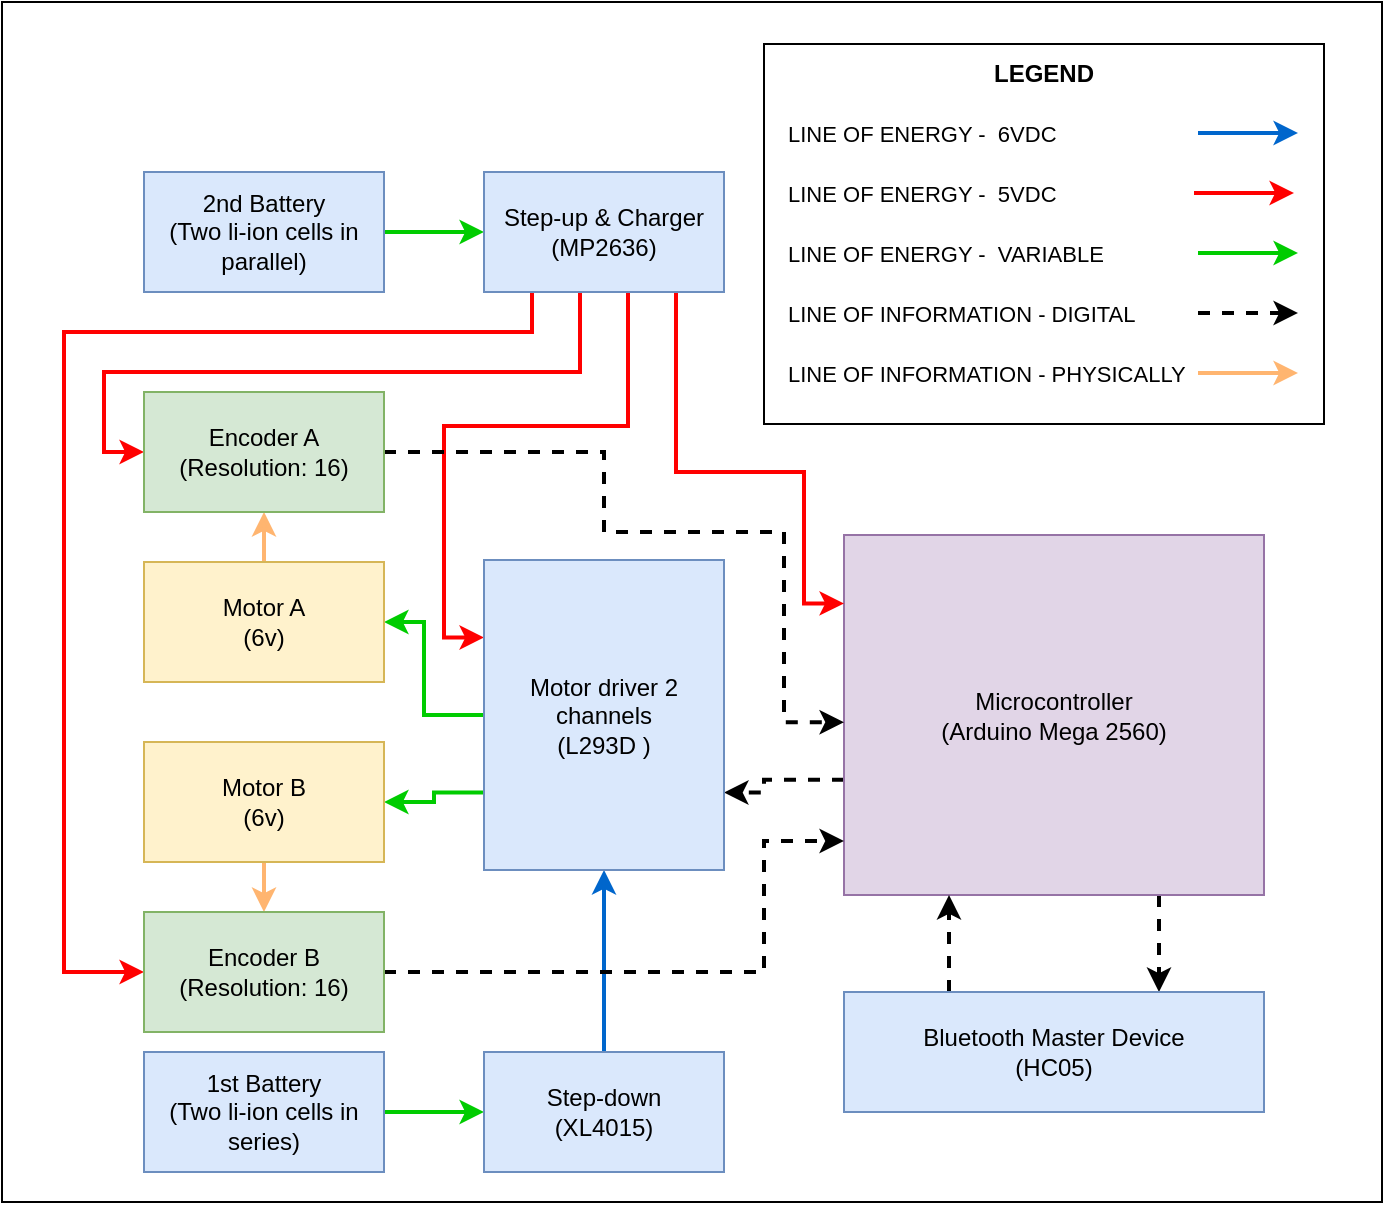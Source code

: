 <mxfile version="18.0.6" type="device"><diagram id="GPorM07BpeiPORm6hf3p" name="Página-1"><mxGraphModel dx="1108" dy="3079" grid="1" gridSize="10" guides="1" tooltips="1" connect="1" arrows="1" fold="1" page="1" pageScale="1" pageWidth="827" pageHeight="1169" math="0" shadow="0"><root><mxCell id="0"/><mxCell id="1" parent="0"/><mxCell id="EYzhn7h5ouvclwRBTg5X-47" value="" style="rounded=0;whiteSpace=wrap;html=1;fontSize=11;" vertex="1" parent="1"><mxGeometry x="679" y="-1385" width="690" height="600" as="geometry"/></mxCell><mxCell id="EYzhn7h5ouvclwRBTg5X-14" style="edgeStyle=orthogonalEdgeStyle;rounded=0;orthogonalLoop=1;jettySize=auto;html=1;exitX=0;exitY=0.68;exitDx=0;exitDy=0;entryX=1;entryY=0.75;entryDx=0;entryDy=0;strokeColor=#000000;dashed=1;strokeWidth=2;exitPerimeter=0;" edge="1" parent="1" source="24zMaMPlb5H4vlX6F6JS-1" target="24zMaMPlb5H4vlX6F6JS-6"><mxGeometry relative="1" as="geometry"><Array as="points"><mxPoint x="1060" y="-996"/><mxPoint x="1060" y="-990"/></Array></mxGeometry></mxCell><mxCell id="EYzhn7h5ouvclwRBTg5X-51" style="edgeStyle=orthogonalEdgeStyle;rounded=0;orthogonalLoop=1;jettySize=auto;html=1;exitX=0.75;exitY=1;exitDx=0;exitDy=0;exitPerimeter=0;entryX=0.75;entryY=0;entryDx=0;entryDy=0;fontSize=11;strokeColor=#000000;strokeWidth=2;dashed=1;" edge="1" parent="1" source="24zMaMPlb5H4vlX6F6JS-1" target="EYzhn7h5ouvclwRBTg5X-49"><mxGeometry relative="1" as="geometry"/></mxCell><mxCell id="24zMaMPlb5H4vlX6F6JS-1" value="Microcontroller&lt;br&gt;(Arduino Mega 2560)" style="rounded=0;whiteSpace=wrap;html=1;fillColor=#e1d5e7;strokeColor=#9673a6;points=[[0,0,0,0,0],[0,0.19,0,0,0],[0,0.36,0,0,0],[0,0.52,0,0,0],[0,0.68,0,0,0],[0,0.85,0,0,0],[0,1,0,0,0],[0.25,0,0,0,0],[0.25,1,0,0,0],[0.5,0,0,0,0],[0.5,1,0,0,0],[0.75,0,0,0,0],[0.75,1,0,0,0],[1,0,0,0,0],[1,0.25,0,0,0],[1,0.5,0,0,0],[1,0.75,0,0,0],[1,1,0,0,0]];" parent="1" vertex="1"><mxGeometry x="1100" y="-1118.5" width="210" height="180" as="geometry"/></mxCell><mxCell id="EYzhn7h5ouvclwRBTg5X-7" style="edgeStyle=orthogonalEdgeStyle;rounded=0;orthogonalLoop=1;jettySize=auto;html=1;exitX=1;exitY=0.5;exitDx=0;exitDy=0;entryX=0;entryY=0.5;entryDx=0;entryDy=0;strokeColor=#00CC00;strokeWidth=2;" edge="1" parent="1" source="24zMaMPlb5H4vlX6F6JS-2" target="24zMaMPlb5H4vlX6F6JS-4"><mxGeometry relative="1" as="geometry"/></mxCell><mxCell id="24zMaMPlb5H4vlX6F6JS-2" value="1st Battery&lt;br&gt;(Two li-ion cells in series)" style="rounded=0;whiteSpace=wrap;html=1;fillColor=#dae8fc;strokeColor=#6c8ebf;" parent="1" vertex="1"><mxGeometry x="750" y="-860" width="120" height="60" as="geometry"/></mxCell><mxCell id="EYzhn7h5ouvclwRBTg5X-6" style="edgeStyle=orthogonalEdgeStyle;rounded=0;orthogonalLoop=1;jettySize=auto;html=1;exitX=1;exitY=0.5;exitDx=0;exitDy=0;entryX=0;entryY=0.5;entryDx=0;entryDy=0;strokeColor=#00CC00;strokeWidth=2;entryPerimeter=0;" edge="1" parent="1" source="24zMaMPlb5H4vlX6F6JS-3" target="24zMaMPlb5H4vlX6F6JS-5"><mxGeometry relative="1" as="geometry"/></mxCell><mxCell id="24zMaMPlb5H4vlX6F6JS-3" value="2nd Battery&lt;br&gt;(Two li-ion cells in parallel)" style="rounded=0;whiteSpace=wrap;html=1;fillColor=#dae8fc;strokeColor=#6c8ebf;" parent="1" vertex="1"><mxGeometry x="750" y="-1300" width="120" height="60" as="geometry"/></mxCell><mxCell id="EYzhn7h5ouvclwRBTg5X-8" style="edgeStyle=orthogonalEdgeStyle;rounded=0;orthogonalLoop=1;jettySize=auto;html=1;exitX=0.5;exitY=0;exitDx=0;exitDy=0;entryX=0.5;entryY=1;entryDx=0;entryDy=0;strokeColor=#0066CC;strokeWidth=2;" edge="1" parent="1" source="24zMaMPlb5H4vlX6F6JS-4" target="24zMaMPlb5H4vlX6F6JS-6"><mxGeometry relative="1" as="geometry"/></mxCell><mxCell id="24zMaMPlb5H4vlX6F6JS-4" value="Step-down&lt;br&gt;(XL4015)" style="rounded=0;whiteSpace=wrap;html=1;fillColor=#dae8fc;strokeColor=#6c8ebf;" parent="1" vertex="1"><mxGeometry x="920" y="-860" width="120" height="60" as="geometry"/></mxCell><mxCell id="EYzhn7h5ouvclwRBTg5X-10" style="edgeStyle=orthogonalEdgeStyle;rounded=0;orthogonalLoop=1;jettySize=auto;html=1;exitX=0.4;exitY=1;exitDx=0;exitDy=0;exitPerimeter=0;entryX=0;entryY=0.5;entryDx=0;entryDy=0;strokeColor=#FF0000;strokeWidth=2;" edge="1" parent="1" source="24zMaMPlb5H4vlX6F6JS-5" target="EYzhn7h5ouvclwRBTg5X-1"><mxGeometry relative="1" as="geometry"><Array as="points"><mxPoint x="968" y="-1200"/><mxPoint x="730" y="-1200"/><mxPoint x="730" y="-1160"/></Array></mxGeometry></mxCell><mxCell id="EYzhn7h5ouvclwRBTg5X-13" style="edgeStyle=orthogonalEdgeStyle;rounded=0;orthogonalLoop=1;jettySize=auto;html=1;exitX=0.8;exitY=1;exitDx=0;exitDy=0;exitPerimeter=0;entryX=0;entryY=0.19;entryDx=0;entryDy=0;strokeColor=#FF0000;strokeWidth=2;entryPerimeter=0;" edge="1" parent="1" source="24zMaMPlb5H4vlX6F6JS-5" target="24zMaMPlb5H4vlX6F6JS-1"><mxGeometry relative="1" as="geometry"><Array as="points"><mxPoint x="1016" y="-1150"/><mxPoint x="1080" y="-1150"/><mxPoint x="1080" y="-1084"/></Array></mxGeometry></mxCell><mxCell id="EYzhn7h5ouvclwRBTg5X-15" style="edgeStyle=orthogonalEdgeStyle;rounded=0;orthogonalLoop=1;jettySize=auto;html=1;exitX=0.2;exitY=1;exitDx=0;exitDy=0;exitPerimeter=0;entryX=0;entryY=0.5;entryDx=0;entryDy=0;strokeColor=#FF0000;strokeWidth=2;" edge="1" parent="1" source="24zMaMPlb5H4vlX6F6JS-5" target="EYzhn7h5ouvclwRBTg5X-2"><mxGeometry relative="1" as="geometry"><Array as="points"><mxPoint x="944" y="-1220"/><mxPoint x="710" y="-1220"/><mxPoint x="710" y="-900"/></Array></mxGeometry></mxCell><mxCell id="EYzhn7h5ouvclwRBTg5X-16" style="edgeStyle=orthogonalEdgeStyle;rounded=0;orthogonalLoop=1;jettySize=auto;html=1;exitX=0.6;exitY=1;exitDx=0;exitDy=0;exitPerimeter=0;entryX=0;entryY=0.25;entryDx=0;entryDy=0;strokeColor=#FF0000;strokeWidth=2;" edge="1" parent="1" source="24zMaMPlb5H4vlX6F6JS-5" target="24zMaMPlb5H4vlX6F6JS-6"><mxGeometry relative="1" as="geometry"/></mxCell><mxCell id="24zMaMPlb5H4vlX6F6JS-5" value="Step-up &amp;amp; Charger&lt;br&gt;(MP2636)" style="rounded=0;whiteSpace=wrap;html=1;fillColor=#dae8fc;strokeColor=#6c8ebf;points=[[0,0,0,0,0],[0,0.25,0,0,0],[0,0.5,0,0,0],[0,0.75,0,0,0],[0,1,0,0,0],[0.2,1,0,0,0],[0.25,0,0,0,0],[0.4,1,0,0,0],[0.5,0,0,0,0],[0.6,1,0,0,0],[0.75,0,0,0,0],[0.8,1,0,0,0],[1,0,0,0,0],[1,0.25,0,0,0],[1,0.5,0,0,0],[1,0.75,0,0,0],[1,1,0,0,0]];" parent="1" vertex="1"><mxGeometry x="920" y="-1300" width="120" height="60" as="geometry"/></mxCell><mxCell id="EYzhn7h5ouvclwRBTg5X-21" style="edgeStyle=orthogonalEdgeStyle;rounded=0;orthogonalLoop=1;jettySize=auto;html=1;exitX=0;exitY=0.5;exitDx=0;exitDy=0;entryX=1;entryY=0.5;entryDx=0;entryDy=0;strokeColor=#00CC00;strokeWidth=2;" edge="1" parent="1" source="24zMaMPlb5H4vlX6F6JS-6" target="24zMaMPlb5H4vlX6F6JS-7"><mxGeometry relative="1" as="geometry"><Array as="points"><mxPoint x="890" y="-1028"/><mxPoint x="890" y="-1075"/></Array></mxGeometry></mxCell><mxCell id="EYzhn7h5ouvclwRBTg5X-22" style="edgeStyle=orthogonalEdgeStyle;rounded=0;orthogonalLoop=1;jettySize=auto;html=1;exitX=0;exitY=0.75;exitDx=0;exitDy=0;entryX=1;entryY=0.5;entryDx=0;entryDy=0;strokeColor=#00CC00;strokeWidth=2;" edge="1" parent="1" source="24zMaMPlb5H4vlX6F6JS-6" target="24zMaMPlb5H4vlX6F6JS-8"><mxGeometry relative="1" as="geometry"/></mxCell><mxCell id="24zMaMPlb5H4vlX6F6JS-6" value="Motor driver 2 channels&lt;br&gt;(L293D&amp;nbsp;)" style="rounded=0;whiteSpace=wrap;html=1;fillColor=#dae8fc;strokeColor=#6c8ebf;" parent="1" vertex="1"><mxGeometry x="920" y="-1106" width="120" height="155" as="geometry"/></mxCell><mxCell id="EYzhn7h5ouvclwRBTg5X-23" style="edgeStyle=orthogonalEdgeStyle;rounded=0;orthogonalLoop=1;jettySize=auto;html=1;exitX=0.5;exitY=0;exitDx=0;exitDy=0;entryX=0.5;entryY=1;entryDx=0;entryDy=0;strokeColor=#FFB570;strokeWidth=2;" edge="1" parent="1" source="24zMaMPlb5H4vlX6F6JS-7" target="EYzhn7h5ouvclwRBTg5X-1"><mxGeometry relative="1" as="geometry"/></mxCell><mxCell id="24zMaMPlb5H4vlX6F6JS-7" value="Motor A&lt;br&gt;(6v)" style="rounded=0;whiteSpace=wrap;html=1;fillColor=#fff2cc;strokeColor=#d6b656;" parent="1" vertex="1"><mxGeometry x="750" y="-1105" width="120" height="60" as="geometry"/></mxCell><mxCell id="EYzhn7h5ouvclwRBTg5X-24" style="edgeStyle=orthogonalEdgeStyle;rounded=0;orthogonalLoop=1;jettySize=auto;html=1;exitX=0.5;exitY=1;exitDx=0;exitDy=0;entryX=0.5;entryY=0;entryDx=0;entryDy=0;strokeColor=#FFB570;strokeWidth=2;" edge="1" parent="1" source="24zMaMPlb5H4vlX6F6JS-8" target="EYzhn7h5ouvclwRBTg5X-2"><mxGeometry relative="1" as="geometry"/></mxCell><mxCell id="24zMaMPlb5H4vlX6F6JS-8" value="Motor B&lt;br&gt;(6v)" style="rounded=0;whiteSpace=wrap;html=1;fillColor=#fff2cc;strokeColor=#d6b656;" parent="1" vertex="1"><mxGeometry x="750" y="-1015" width="120" height="60" as="geometry"/></mxCell><mxCell id="EYzhn7h5ouvclwRBTg5X-18" style="edgeStyle=orthogonalEdgeStyle;rounded=0;orthogonalLoop=1;jettySize=auto;html=1;exitX=1;exitY=0.5;exitDx=0;exitDy=0;entryX=0;entryY=0.52;entryDx=0;entryDy=0;entryPerimeter=0;dashed=1;strokeColor=#000000;strokeWidth=2;" edge="1" parent="1" source="EYzhn7h5ouvclwRBTg5X-1" target="24zMaMPlb5H4vlX6F6JS-1"><mxGeometry relative="1" as="geometry"><Array as="points"><mxPoint x="980" y="-1160"/><mxPoint x="980" y="-1120"/><mxPoint x="1070" y="-1120"/><mxPoint x="1070" y="-1025"/></Array></mxGeometry></mxCell><mxCell id="EYzhn7h5ouvclwRBTg5X-1" value="Encoder A&lt;br&gt;(Resolution: 16)" style="rounded=0;whiteSpace=wrap;html=1;fillColor=#d5e8d4;strokeColor=#82b366;" vertex="1" parent="1"><mxGeometry x="750" y="-1190" width="120" height="60" as="geometry"/></mxCell><mxCell id="EYzhn7h5ouvclwRBTg5X-20" style="edgeStyle=orthogonalEdgeStyle;rounded=0;orthogonalLoop=1;jettySize=auto;html=1;exitX=1;exitY=0.5;exitDx=0;exitDy=0;entryX=0;entryY=0.85;entryDx=0;entryDy=0;entryPerimeter=0;dashed=1;strokeColor=#000000;strokeWidth=2;" edge="1" parent="1" source="EYzhn7h5ouvclwRBTg5X-2" target="24zMaMPlb5H4vlX6F6JS-1"><mxGeometry relative="1" as="geometry"><Array as="points"><mxPoint x="1060" y="-900"/><mxPoint x="1060" y="-966"/></Array></mxGeometry></mxCell><mxCell id="EYzhn7h5ouvclwRBTg5X-2" value="Encoder B&lt;br&gt;(Resolution: 16)" style="rounded=0;whiteSpace=wrap;html=1;fillColor=#d5e8d4;strokeColor=#82b366;" vertex="1" parent="1"><mxGeometry x="750" y="-930" width="120" height="60" as="geometry"/></mxCell><mxCell id="EYzhn7h5ouvclwRBTg5X-25" value="" style="rounded=0;whiteSpace=wrap;html=1;" vertex="1" parent="1"><mxGeometry x="1060" y="-1364" width="280" height="190" as="geometry"/></mxCell><mxCell id="EYzhn7h5ouvclwRBTg5X-26" value="&lt;b&gt;LEGEND&lt;/b&gt;" style="text;html=1;strokeColor=none;fillColor=none;align=center;verticalAlign=middle;whiteSpace=wrap;rounded=0;" vertex="1" parent="1"><mxGeometry x="1170" y="-1364" width="60" height="30" as="geometry"/></mxCell><mxCell id="EYzhn7h5ouvclwRBTg5X-27" value="LINE OF ENERGY -&amp;nbsp; 6VDC" style="text;html=1;strokeColor=none;fillColor=none;align=left;verticalAlign=middle;whiteSpace=wrap;rounded=0;fontSize=11;" vertex="1" parent="1"><mxGeometry x="1070" y="-1334" width="170" height="30" as="geometry"/></mxCell><mxCell id="EYzhn7h5ouvclwRBTg5X-28" value="LINE OF ENERGY -&amp;nbsp; 5VDC" style="text;html=1;strokeColor=none;fillColor=none;align=left;verticalAlign=middle;whiteSpace=wrap;rounded=0;fontSize=11;" vertex="1" parent="1"><mxGeometry x="1070" y="-1304" width="170" height="30" as="geometry"/></mxCell><mxCell id="EYzhn7h5ouvclwRBTg5X-29" value="LINE OF ENERGY -&amp;nbsp; VARIABLE" style="text;html=1;strokeColor=none;fillColor=none;align=left;verticalAlign=middle;whiteSpace=wrap;rounded=0;fontSize=11;" vertex="1" parent="1"><mxGeometry x="1070" y="-1274" width="180" height="30" as="geometry"/></mxCell><mxCell id="EYzhn7h5ouvclwRBTg5X-30" value="LINE OF INFORMATION - DIGITAL" style="text;html=1;strokeColor=none;fillColor=none;align=left;verticalAlign=middle;whiteSpace=wrap;rounded=0;fontSize=11;" vertex="1" parent="1"><mxGeometry x="1070" y="-1244" width="180" height="30" as="geometry"/></mxCell><mxCell id="EYzhn7h5ouvclwRBTg5X-31" value="LINE OF INFORMATION - PHYSICALLY" style="text;html=1;strokeColor=none;fillColor=none;align=left;verticalAlign=middle;whiteSpace=wrap;rounded=0;fontSize=11;" vertex="1" parent="1"><mxGeometry x="1070" y="-1214" width="210" height="30" as="geometry"/></mxCell><mxCell id="EYzhn7h5ouvclwRBTg5X-32" style="edgeStyle=orthogonalEdgeStyle;rounded=0;orthogonalLoop=1;jettySize=auto;html=1;exitX=1;exitY=0.5;exitDx=0;exitDy=0;entryX=0;entryY=0.5;entryDx=0;entryDy=0;strokeColor=#00CC00;strokeWidth=2;entryPerimeter=0;" edge="1" parent="1"><mxGeometry relative="1" as="geometry"><mxPoint x="1277" y="-1259.53" as="sourcePoint"/><mxPoint x="1327" y="-1259.53" as="targetPoint"/></mxGeometry></mxCell><mxCell id="EYzhn7h5ouvclwRBTg5X-37" style="edgeStyle=orthogonalEdgeStyle;rounded=0;orthogonalLoop=1;jettySize=auto;html=1;exitX=1;exitY=0.5;exitDx=0;exitDy=0;entryX=0;entryY=0.5;entryDx=0;entryDy=0;strokeColor=#FF0000;strokeWidth=2;entryPerimeter=0;" edge="1" parent="1"><mxGeometry relative="1" as="geometry"><mxPoint x="1275" y="-1289.53" as="sourcePoint"/><mxPoint x="1325" y="-1289.53" as="targetPoint"/></mxGeometry></mxCell><mxCell id="EYzhn7h5ouvclwRBTg5X-38" style="edgeStyle=orthogonalEdgeStyle;rounded=0;orthogonalLoop=1;jettySize=auto;html=1;exitX=1;exitY=0.5;exitDx=0;exitDy=0;entryX=0;entryY=0.5;entryDx=0;entryDy=0;strokeColor=#0066CC;strokeWidth=2;entryPerimeter=0;" edge="1" parent="1"><mxGeometry relative="1" as="geometry"><mxPoint x="1277" y="-1319.53" as="sourcePoint"/><mxPoint x="1327" y="-1319.53" as="targetPoint"/></mxGeometry></mxCell><mxCell id="EYzhn7h5ouvclwRBTg5X-42" style="edgeStyle=orthogonalEdgeStyle;rounded=0;orthogonalLoop=1;jettySize=auto;html=1;exitX=1;exitY=0.5;exitDx=0;exitDy=0;entryX=0;entryY=0.5;entryDx=0;entryDy=0;strokeColor=#FFB570;strokeWidth=2;entryPerimeter=0;" edge="1" parent="1"><mxGeometry relative="1" as="geometry"><mxPoint x="1277" y="-1199.53" as="sourcePoint"/><mxPoint x="1327" y="-1199.53" as="targetPoint"/></mxGeometry></mxCell><mxCell id="EYzhn7h5ouvclwRBTg5X-43" style="edgeStyle=orthogonalEdgeStyle;rounded=0;orthogonalLoop=1;jettySize=auto;html=1;exitX=1;exitY=0.5;exitDx=0;exitDy=0;entryX=0;entryY=0.5;entryDx=0;entryDy=0;strokeColor=#000000;strokeWidth=2;entryPerimeter=0;dashed=1;" edge="1" parent="1"><mxGeometry relative="1" as="geometry"><mxPoint x="1277" y="-1229.53" as="sourcePoint"/><mxPoint x="1327" y="-1229.53" as="targetPoint"/></mxGeometry></mxCell><mxCell id="EYzhn7h5ouvclwRBTg5X-50" style="edgeStyle=orthogonalEdgeStyle;rounded=0;orthogonalLoop=1;jettySize=auto;html=1;exitX=0.25;exitY=0;exitDx=0;exitDy=0;entryX=0.25;entryY=1;entryDx=0;entryDy=0;entryPerimeter=0;fontSize=11;strokeColor=#000000;strokeWidth=2;dashed=1;" edge="1" parent="1" source="EYzhn7h5ouvclwRBTg5X-49" target="24zMaMPlb5H4vlX6F6JS-1"><mxGeometry relative="1" as="geometry"/></mxCell><mxCell id="EYzhn7h5ouvclwRBTg5X-49" value="Bluetooth Master Device&lt;br&gt;(HC05)" style="rounded=0;whiteSpace=wrap;html=1;fillColor=#dae8fc;strokeColor=#6c8ebf;" vertex="1" parent="1"><mxGeometry x="1100" y="-890" width="210" height="60" as="geometry"/></mxCell></root></mxGraphModel></diagram></mxfile>